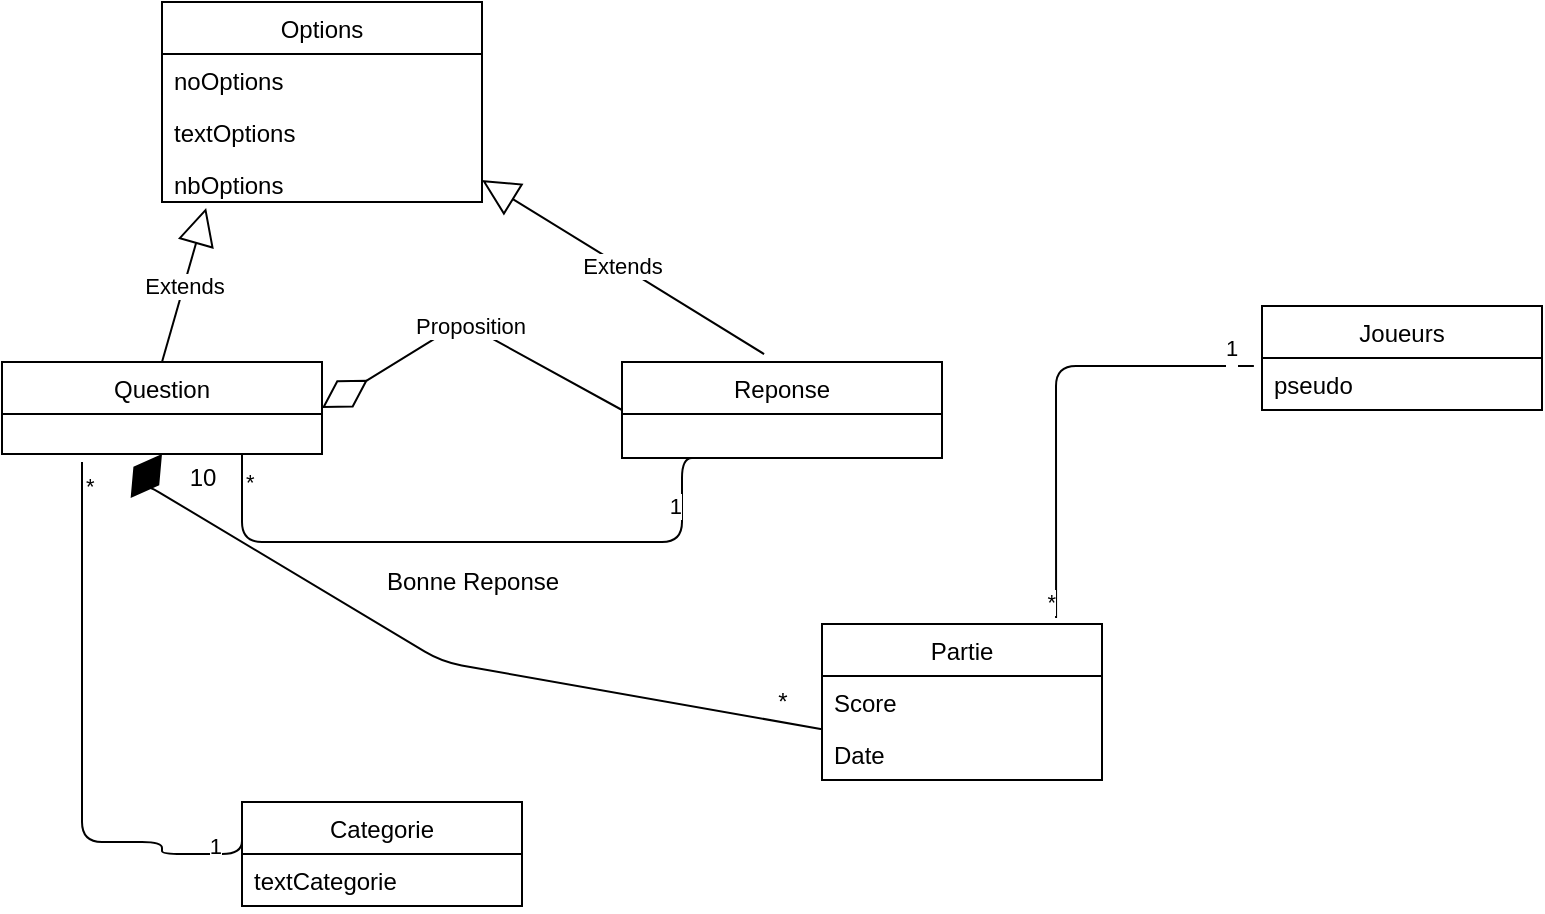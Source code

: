 <mxfile version="13.9.9" type="github" pages="4"><diagram id="8uqTqVBk6DSJwEeCUFeT" name="Page-1"><mxGraphModel dx="981" dy="588" grid="1" gridSize="10" guides="1" tooltips="1" connect="1" arrows="1" fold="1" page="1" pageScale="1" pageWidth="827" pageHeight="1169" math="0" shadow="0"><root><mxCell id="0"/><mxCell id="1" parent="0"/><mxCell id="9dXQxoBgT0vbuVRmPbSB-1" value="Options" style="swimlane;fontStyle=0;childLayout=stackLayout;horizontal=1;startSize=26;fillColor=none;horizontalStack=0;resizeParent=1;resizeParentMax=0;resizeLast=0;collapsible=1;marginBottom=0;" parent="1" vertex="1"><mxGeometry x="120" y="50" width="160" height="100" as="geometry"/></mxCell><mxCell id="9dXQxoBgT0vbuVRmPbSB-2" value="noOptions&#xA;" style="text;strokeColor=none;fillColor=none;align=left;verticalAlign=top;spacingLeft=4;spacingRight=4;overflow=hidden;rotatable=0;points=[[0,0.5],[1,0.5]];portConstraint=eastwest;" parent="9dXQxoBgT0vbuVRmPbSB-1" vertex="1"><mxGeometry y="26" width="160" height="26" as="geometry"/></mxCell><mxCell id="9dXQxoBgT0vbuVRmPbSB-3" value="textOptions" style="text;strokeColor=none;fillColor=none;align=left;verticalAlign=top;spacingLeft=4;spacingRight=4;overflow=hidden;rotatable=0;points=[[0,0.5],[1,0.5]];portConstraint=eastwest;" parent="9dXQxoBgT0vbuVRmPbSB-1" vertex="1"><mxGeometry y="52" width="160" height="26" as="geometry"/></mxCell><mxCell id="9dXQxoBgT0vbuVRmPbSB-4" value="nbOptions&#xA;" style="text;strokeColor=none;fillColor=none;align=left;verticalAlign=top;spacingLeft=4;spacingRight=4;overflow=hidden;rotatable=0;points=[[0,0.5],[1,0.5]];portConstraint=eastwest;" parent="9dXQxoBgT0vbuVRmPbSB-1" vertex="1"><mxGeometry y="78" width="160" height="22" as="geometry"/></mxCell><mxCell id="9dXQxoBgT0vbuVRmPbSB-5" value="Question" style="swimlane;fontStyle=0;childLayout=stackLayout;horizontal=1;startSize=26;fillColor=none;horizontalStack=0;resizeParent=1;resizeParentMax=0;resizeLast=0;collapsible=1;marginBottom=0;" parent="1" vertex="1"><mxGeometry x="40" y="230" width="160" height="46" as="geometry"/></mxCell><mxCell id="9dXQxoBgT0vbuVRmPbSB-12" value="Reponse" style="swimlane;fontStyle=0;childLayout=stackLayout;horizontal=1;startSize=26;fillColor=none;horizontalStack=0;resizeParent=1;resizeParentMax=0;resizeLast=0;collapsible=1;marginBottom=0;" parent="1" vertex="1"><mxGeometry x="350" y="230" width="160" height="48" as="geometry"/></mxCell><mxCell id="9dXQxoBgT0vbuVRmPbSB-20" value="Extends" style="endArrow=block;endSize=16;endFill=0;html=1;entryX=0.138;entryY=1.136;entryDx=0;entryDy=0;entryPerimeter=0;exitX=0.5;exitY=0;exitDx=0;exitDy=0;" parent="1" source="9dXQxoBgT0vbuVRmPbSB-5" target="9dXQxoBgT0vbuVRmPbSB-4" edge="1"><mxGeometry width="160" relative="1" as="geometry"><mxPoint x="160" y="220" as="sourcePoint"/><mxPoint x="320" y="220" as="targetPoint"/></mxGeometry></mxCell><mxCell id="9dXQxoBgT0vbuVRmPbSB-21" value="Extends" style="endArrow=block;endSize=16;endFill=0;html=1;entryX=1;entryY=0.5;entryDx=0;entryDy=0;exitX=0.444;exitY=-0.083;exitDx=0;exitDy=0;exitPerimeter=0;" parent="1" source="9dXQxoBgT0vbuVRmPbSB-12" target="9dXQxoBgT0vbuVRmPbSB-4" edge="1"><mxGeometry width="160" relative="1" as="geometry"><mxPoint x="210" y="240" as="sourcePoint"/><mxPoint x="236.08" y="160.99" as="targetPoint"/></mxGeometry></mxCell><mxCell id="9dXQxoBgT0vbuVRmPbSB-22" value="Proposition" style="endArrow=diamondThin;endFill=0;endSize=24;html=1;entryX=1;entryY=0.5;entryDx=0;entryDy=0;exitX=0;exitY=0.5;exitDx=0;exitDy=0;" parent="1" source="9dXQxoBgT0vbuVRmPbSB-12" target="9dXQxoBgT0vbuVRmPbSB-5" edge="1"><mxGeometry width="160" relative="1" as="geometry"><mxPoint x="180" y="330" as="sourcePoint"/><mxPoint x="340" y="330" as="targetPoint"/><Array as="points"><mxPoint x="270" y="210"/></Array></mxGeometry></mxCell><mxCell id="9dXQxoBgT0vbuVRmPbSB-26" value="" style="endArrow=none;html=1;edgeStyle=orthogonalEdgeStyle;exitX=0.75;exitY=1;exitDx=0;exitDy=0;entryX=0.25;entryY=1;entryDx=0;entryDy=0;" parent="1" source="9dXQxoBgT0vbuVRmPbSB-5" target="9dXQxoBgT0vbuVRmPbSB-12" edge="1"><mxGeometry relative="1" as="geometry"><mxPoint x="220" y="310" as="sourcePoint"/><mxPoint x="380" y="310" as="targetPoint"/><Array as="points"><mxPoint x="160" y="320"/><mxPoint x="380" y="320"/><mxPoint x="380" y="278"/></Array></mxGeometry></mxCell><mxCell id="9dXQxoBgT0vbuVRmPbSB-27" value="*" style="edgeLabel;resizable=0;html=1;align=left;verticalAlign=bottom;" parent="9dXQxoBgT0vbuVRmPbSB-26" connectable="0" vertex="1"><mxGeometry x="-1" relative="1" as="geometry"><mxPoint y="22" as="offset"/></mxGeometry></mxCell><mxCell id="9dXQxoBgT0vbuVRmPbSB-28" value="1" style="edgeLabel;resizable=0;html=1;align=right;verticalAlign=bottom;" parent="9dXQxoBgT0vbuVRmPbSB-26" connectable="0" vertex="1"><mxGeometry x="1" relative="1" as="geometry"><mxPoint x="-10" y="32" as="offset"/></mxGeometry></mxCell><mxCell id="9dXQxoBgT0vbuVRmPbSB-29" value="Bonne Reponse" style="text;html=1;align=center;verticalAlign=middle;resizable=0;points=[];autosize=1;" parent="1" vertex="1"><mxGeometry x="220" y="330" width="110" height="20" as="geometry"/></mxCell><mxCell id="9dXQxoBgT0vbuVRmPbSB-30" value="Categorie" style="swimlane;fontStyle=0;childLayout=stackLayout;horizontal=1;startSize=26;fillColor=none;horizontalStack=0;resizeParent=1;resizeParentMax=0;resizeLast=0;collapsible=1;marginBottom=0;" parent="1" vertex="1"><mxGeometry x="160" y="450" width="140" height="52" as="geometry"/></mxCell><mxCell id="9dXQxoBgT0vbuVRmPbSB-31" value="textCategorie" style="text;strokeColor=none;fillColor=none;align=left;verticalAlign=top;spacingLeft=4;spacingRight=4;overflow=hidden;rotatable=0;points=[[0,0.5],[1,0.5]];portConstraint=eastwest;" parent="9dXQxoBgT0vbuVRmPbSB-30" vertex="1"><mxGeometry y="26" width="140" height="26" as="geometry"/></mxCell><mxCell id="9dXQxoBgT0vbuVRmPbSB-43" value="" style="endArrow=none;html=1;edgeStyle=orthogonalEdgeStyle;entryX=0;entryY=0.25;entryDx=0;entryDy=0;" parent="1" target="9dXQxoBgT0vbuVRmPbSB-30" edge="1"><mxGeometry relative="1" as="geometry"><mxPoint x="80" y="280" as="sourcePoint"/><mxPoint x="240" y="420" as="targetPoint"/><Array as="points"><mxPoint x="80" y="470"/><mxPoint x="120" y="470"/><mxPoint x="120" y="476"/><mxPoint x="160" y="476"/></Array></mxGeometry></mxCell><mxCell id="9dXQxoBgT0vbuVRmPbSB-44" value="*" style="edgeLabel;resizable=0;html=1;align=left;verticalAlign=bottom;" parent="9dXQxoBgT0vbuVRmPbSB-43" connectable="0" vertex="1"><mxGeometry x="-1" relative="1" as="geometry"><mxPoint y="20" as="offset"/></mxGeometry></mxCell><mxCell id="9dXQxoBgT0vbuVRmPbSB-45" value="1" style="edgeLabel;resizable=0;html=1;align=right;verticalAlign=bottom;" parent="9dXQxoBgT0vbuVRmPbSB-43" connectable="0" vertex="1"><mxGeometry x="1" relative="1" as="geometry"><mxPoint x="-10" y="17" as="offset"/></mxGeometry></mxCell><mxCell id="9dXQxoBgT0vbuVRmPbSB-46" value="Partie" style="swimlane;fontStyle=0;childLayout=stackLayout;horizontal=1;startSize=26;fillColor=none;horizontalStack=0;resizeParent=1;resizeParentMax=0;resizeLast=0;collapsible=1;marginBottom=0;" parent="1" vertex="1"><mxGeometry x="450" y="361" width="140" height="78" as="geometry"/></mxCell><mxCell id="9dXQxoBgT0vbuVRmPbSB-47" value="Score" style="text;strokeColor=none;fillColor=none;align=left;verticalAlign=top;spacingLeft=4;spacingRight=4;overflow=hidden;rotatable=0;points=[[0,0.5],[1,0.5]];portConstraint=eastwest;" parent="9dXQxoBgT0vbuVRmPbSB-46" vertex="1"><mxGeometry y="26" width="140" height="26" as="geometry"/></mxCell><mxCell id="9dXQxoBgT0vbuVRmPbSB-48" value="Date" style="text;strokeColor=none;fillColor=none;align=left;verticalAlign=top;spacingLeft=4;spacingRight=4;overflow=hidden;rotatable=0;points=[[0,0.5],[1,0.5]];portConstraint=eastwest;" parent="9dXQxoBgT0vbuVRmPbSB-46" vertex="1"><mxGeometry y="52" width="140" height="26" as="geometry"/></mxCell><mxCell id="9dXQxoBgT0vbuVRmPbSB-50" value="" style="endArrow=diamondThin;endFill=1;endSize=24;html=1;entryX=0.5;entryY=1;entryDx=0;entryDy=0;" parent="1" source="9dXQxoBgT0vbuVRmPbSB-48" target="9dXQxoBgT0vbuVRmPbSB-5" edge="1"><mxGeometry width="160" relative="1" as="geometry"><mxPoint x="350" y="490" as="sourcePoint"/><mxPoint x="510" y="490" as="targetPoint"/><Array as="points"><mxPoint x="260" y="380"/><mxPoint x="110" y="290"/></Array></mxGeometry></mxCell><mxCell id="9dXQxoBgT0vbuVRmPbSB-51" value="*" style="text;html=1;align=center;verticalAlign=middle;resizable=0;points=[];autosize=1;" parent="1" vertex="1"><mxGeometry x="420" y="390" width="20" height="20" as="geometry"/></mxCell><mxCell id="9dXQxoBgT0vbuVRmPbSB-52" value="&lt;div&gt;10&lt;/div&gt;" style="text;html=1;align=center;verticalAlign=middle;resizable=0;points=[];autosize=1;" parent="1" vertex="1"><mxGeometry x="60" y="278" width="160" height="20" as="geometry"/></mxCell><mxCell id="9dXQxoBgT0vbuVRmPbSB-53" value="Joueurs" style="swimlane;fontStyle=0;childLayout=stackLayout;horizontal=1;startSize=26;fillColor=none;horizontalStack=0;resizeParent=1;resizeParentMax=0;resizeLast=0;collapsible=1;marginBottom=0;" parent="1" vertex="1"><mxGeometry x="670" y="202" width="140" height="52" as="geometry"><mxRectangle x="620" y="201" width="80" height="26" as="alternateBounds"/></mxGeometry></mxCell><mxCell id="9dXQxoBgT0vbuVRmPbSB-57" value="pseudo " style="text;strokeColor=none;fillColor=none;align=left;verticalAlign=top;spacingLeft=4;spacingRight=4;overflow=hidden;rotatable=0;points=[[0,0.5],[1,0.5]];portConstraint=eastwest;" parent="9dXQxoBgT0vbuVRmPbSB-53" vertex="1"><mxGeometry y="26" width="140" height="26" as="geometry"/></mxCell><mxCell id="9dXQxoBgT0vbuVRmPbSB-60" value="" style="endArrow=none;html=1;edgeStyle=orthogonalEdgeStyle;exitX=-0.029;exitY=0.154;exitDx=0;exitDy=0;exitPerimeter=0;entryX=0.836;entryY=-0.038;entryDx=0;entryDy=0;entryPerimeter=0;" parent="1" source="9dXQxoBgT0vbuVRmPbSB-57" target="9dXQxoBgT0vbuVRmPbSB-46" edge="1"><mxGeometry relative="1" as="geometry"><mxPoint x="480" y="340" as="sourcePoint"/><mxPoint x="640" y="340" as="targetPoint"/></mxGeometry></mxCell><mxCell id="9dXQxoBgT0vbuVRmPbSB-61" value="&lt;div&gt;1&lt;/div&gt;&lt;div&gt;&lt;br&gt;&lt;/div&gt;" style="edgeLabel;resizable=0;html=1;align=left;verticalAlign=bottom;" parent="9dXQxoBgT0vbuVRmPbSB-60" connectable="0" vertex="1"><mxGeometry x="-1" relative="1" as="geometry"><mxPoint x="-15.94" y="12" as="offset"/></mxGeometry></mxCell><mxCell id="9dXQxoBgT0vbuVRmPbSB-62" value="*" style="edgeLabel;resizable=0;html=1;align=right;verticalAlign=bottom;" parent="9dXQxoBgT0vbuVRmPbSB-60" connectable="0" vertex="1"><mxGeometry x="1" relative="1" as="geometry"/></mxCell></root></mxGraphModel></diagram><diagram id="IT2Lac49X_IgaQmDjSsq" name="Page-2"><mxGraphModel dx="1154" dy="692" grid="1" gridSize="10" guides="1" tooltips="1" connect="1" arrows="1" fold="1" page="1" pageScale="1" pageWidth="827" pageHeight="1169" math="0" shadow="0"><root><mxCell id="woShOk7b1ySBvYqfaEYB-0"/><mxCell id="woShOk7b1ySBvYqfaEYB-1" parent="woShOk7b1ySBvYqfaEYB-0"/><mxCell id="woShOk7b1ySBvYqfaEYB-6" value="Client" style="swimlane;fontStyle=1;align=center;verticalAlign=top;childLayout=stackLayout;horizontal=1;startSize=26;horizontalStack=0;resizeParent=1;resizeParentMax=0;resizeLast=0;collapsible=1;marginBottom=0;" vertex="1" parent="woShOk7b1ySBvYqfaEYB-1"><mxGeometry x="330" y="240" width="120" height="60" as="geometry"/></mxCell><mxCell id="woShOk7b1ySBvYqfaEYB-7" value="" style="line;strokeWidth=1;fillColor=none;align=left;verticalAlign=middle;spacingTop=-1;spacingLeft=3;spacingRight=3;rotatable=0;labelPosition=right;points=[];portConstraint=eastwest;" vertex="1" parent="woShOk7b1ySBvYqfaEYB-6"><mxGeometry y="26" width="120" height="34" as="geometry"/></mxCell><mxCell id="PECCXjCTpFToL_5iDDFT-0" value="JFrame" style="swimlane;fontStyle=1;align=center;verticalAlign=top;childLayout=stackLayout;horizontal=1;startSize=26;horizontalStack=0;resizeParent=1;resizeParentMax=0;resizeLast=0;collapsible=1;marginBottom=0;" vertex="1" parent="woShOk7b1ySBvYqfaEYB-1"><mxGeometry x="330" y="60" width="120" height="60" as="geometry"/></mxCell><mxCell id="PECCXjCTpFToL_5iDDFT-1" value="" style="line;strokeWidth=1;fillColor=none;align=left;verticalAlign=middle;spacingTop=-1;spacingLeft=3;spacingRight=3;rotatable=0;labelPosition=right;points=[];portConstraint=eastwest;" vertex="1" parent="PECCXjCTpFToL_5iDDFT-0"><mxGeometry y="26" width="120" height="34" as="geometry"/></mxCell><mxCell id="PECCXjCTpFToL_5iDDFT-2" value="Socket" style="swimlane;fontStyle=1;align=center;verticalAlign=top;childLayout=stackLayout;horizontal=1;startSize=26;horizontalStack=0;resizeParent=1;resizeParentMax=0;resizeLast=0;collapsible=1;marginBottom=0;" vertex="1" parent="woShOk7b1ySBvYqfaEYB-1"><mxGeometry x="80" y="130" width="120" height="60" as="geometry"/></mxCell><mxCell id="PECCXjCTpFToL_5iDDFT-3" value="" style="line;strokeWidth=1;fillColor=none;align=left;verticalAlign=middle;spacingTop=-1;spacingLeft=3;spacingRight=3;rotatable=0;labelPosition=right;points=[];portConstraint=eastwest;" vertex="1" parent="PECCXjCTpFToL_5iDDFT-2"><mxGeometry y="26" width="120" height="34" as="geometry"/></mxCell><mxCell id="PECCXjCTpFToL_5iDDFT-4" value="PrintWriter" style="swimlane;fontStyle=1;align=center;verticalAlign=top;childLayout=stackLayout;horizontal=1;startSize=26;horizontalStack=0;resizeParent=1;resizeParentMax=0;resizeLast=0;collapsible=1;marginBottom=0;" vertex="1" parent="woShOk7b1ySBvYqfaEYB-1"><mxGeometry x="80" y="270" width="120" height="60" as="geometry"/></mxCell><mxCell id="PECCXjCTpFToL_5iDDFT-5" value="" style="line;strokeWidth=1;fillColor=none;align=left;verticalAlign=middle;spacingTop=-1;spacingLeft=3;spacingRight=3;rotatable=0;labelPosition=right;points=[];portConstraint=eastwest;" vertex="1" parent="PECCXjCTpFToL_5iDDFT-4"><mxGeometry y="26" width="120" height="34" as="geometry"/></mxCell><mxCell id="PECCXjCTpFToL_5iDDFT-8" value="BufferedReader" style="swimlane;fontStyle=1;align=center;verticalAlign=top;childLayout=stackLayout;horizontal=1;startSize=26;horizontalStack=0;resizeParent=1;resizeParentMax=0;resizeLast=0;collapsible=1;marginBottom=0;" vertex="1" parent="woShOk7b1ySBvYqfaEYB-1"><mxGeometry x="90" y="500" width="120" height="60" as="geometry"/></mxCell><mxCell id="PECCXjCTpFToL_5iDDFT-9" value="" style="line;strokeWidth=1;fillColor=none;align=left;verticalAlign=middle;spacingTop=-1;spacingLeft=3;spacingRight=3;rotatable=0;labelPosition=right;points=[];portConstraint=eastwest;" vertex="1" parent="PECCXjCTpFToL_5iDDFT-8"><mxGeometry y="26" width="120" height="34" as="geometry"/></mxCell><mxCell id="PECCXjCTpFToL_5iDDFT-10" value="JButton" style="swimlane;fontStyle=1;align=center;verticalAlign=top;childLayout=stackLayout;horizontal=1;startSize=26;horizontalStack=0;resizeParent=1;resizeParentMax=0;resizeLast=0;collapsible=1;marginBottom=0;" vertex="1" parent="woShOk7b1ySBvYqfaEYB-1"><mxGeometry x="640" y="150" width="120" height="60" as="geometry"/></mxCell><mxCell id="PECCXjCTpFToL_5iDDFT-11" value="" style="line;strokeWidth=1;fillColor=none;align=left;verticalAlign=middle;spacingTop=-1;spacingLeft=3;spacingRight=3;rotatable=0;labelPosition=right;points=[];portConstraint=eastwest;" vertex="1" parent="PECCXjCTpFToL_5iDDFT-10"><mxGeometry y="26" width="120" height="34" as="geometry"/></mxCell><mxCell id="PECCXjCTpFToL_5iDDFT-12" value="JTextArea" style="swimlane;fontStyle=1;align=center;verticalAlign=top;childLayout=stackLayout;horizontal=1;startSize=26;horizontalStack=0;resizeParent=1;resizeParentMax=0;resizeLast=0;collapsible=1;marginBottom=0;" vertex="1" parent="woShOk7b1ySBvYqfaEYB-1"><mxGeometry x="650" y="290" width="120" height="60" as="geometry"/></mxCell><mxCell id="PECCXjCTpFToL_5iDDFT-13" value="" style="line;strokeWidth=1;fillColor=none;align=left;verticalAlign=middle;spacingTop=-1;spacingLeft=3;spacingRight=3;rotatable=0;labelPosition=right;points=[];portConstraint=eastwest;" vertex="1" parent="PECCXjCTpFToL_5iDDFT-12"><mxGeometry y="26" width="120" height="34" as="geometry"/></mxCell><mxCell id="PECCXjCTpFToL_5iDDFT-14" value="Ecouteur" style="swimlane;fontStyle=1;align=center;verticalAlign=top;childLayout=stackLayout;horizontal=1;startSize=26;horizontalStack=0;resizeParent=1;resizeParentMax=0;resizeLast=0;collapsible=1;marginBottom=0;" vertex="1" parent="woShOk7b1ySBvYqfaEYB-1"><mxGeometry x="330" y="500" width="120" height="60" as="geometry"/></mxCell><mxCell id="PECCXjCTpFToL_5iDDFT-15" value="" style="line;strokeWidth=1;fillColor=none;align=left;verticalAlign=middle;spacingTop=-1;spacingLeft=3;spacingRight=3;rotatable=0;labelPosition=right;points=[];portConstraint=eastwest;" vertex="1" parent="PECCXjCTpFToL_5iDDFT-14"><mxGeometry y="26" width="120" height="34" as="geometry"/></mxCell><mxCell id="86G_rzTXYWNFgY4GXT5H-0" value="Thread" style="swimlane;fontStyle=1;align=center;verticalAlign=top;childLayout=stackLayout;horizontal=1;startSize=26;horizontalStack=0;resizeParent=1;resizeParentMax=0;resizeLast=0;collapsible=1;marginBottom=0;" vertex="1" parent="woShOk7b1ySBvYqfaEYB-1"><mxGeometry x="330" y="360" width="120" height="56" as="geometry"/></mxCell><mxCell id="86G_rzTXYWNFgY4GXT5H-1" value="" style="line;strokeWidth=1;fillColor=none;align=left;verticalAlign=middle;spacingTop=-1;spacingLeft=3;spacingRight=3;rotatable=0;labelPosition=right;points=[];portConstraint=eastwest;" vertex="1" parent="86G_rzTXYWNFgY4GXT5H-0"><mxGeometry y="26" width="120" height="30" as="geometry"/></mxCell><mxCell id="86G_rzTXYWNFgY4GXT5H-3" value="" style="endArrow=block;endSize=16;endFill=0;html=1;exitX=0.5;exitY=0;exitDx=0;exitDy=0;" edge="1" parent="woShOk7b1ySBvYqfaEYB-1" source="woShOk7b1ySBvYqfaEYB-6" target="PECCXjCTpFToL_5iDDFT-1"><mxGeometry width="160" relative="1" as="geometry"><mxPoint x="440" y="340" as="sourcePoint"/><mxPoint x="600" y="340" as="targetPoint"/></mxGeometry></mxCell><mxCell id="86G_rzTXYWNFgY4GXT5H-5" value="" style="endArrow=diamondThin;endFill=1;endSize=24;html=1;entryX=0;entryY=0.5;entryDx=0;entryDy=0;" edge="1" parent="woShOk7b1ySBvYqfaEYB-1" target="woShOk7b1ySBvYqfaEYB-6"><mxGeometry width="160" relative="1" as="geometry"><mxPoint x="200" y="170" as="sourcePoint"/><mxPoint x="360" y="170" as="targetPoint"/></mxGeometry></mxCell><mxCell id="86G_rzTXYWNFgY4GXT5H-6" value="" style="endArrow=diamondThin;endFill=1;endSize=24;html=1;entryX=0.006;entryY=0.578;entryDx=0;entryDy=0;exitX=1;exitY=0.5;exitDx=0;exitDy=0;entryPerimeter=0;" edge="1" parent="woShOk7b1ySBvYqfaEYB-1" source="PECCXjCTpFToL_5iDDFT-4" target="woShOk7b1ySBvYqfaEYB-7"><mxGeometry width="160" relative="1" as="geometry"><mxPoint x="210.0" y="180.0" as="sourcePoint"/><mxPoint x="340.0" y="280" as="targetPoint"/></mxGeometry></mxCell><mxCell id="86G_rzTXYWNFgY4GXT5H-7" value="" style="endArrow=diamondThin;endFill=1;endSize=24;html=1;exitX=1;exitY=0.5;exitDx=0;exitDy=0;" edge="1" parent="woShOk7b1ySBvYqfaEYB-1" source="PECCXjCTpFToL_5iDDFT-8"><mxGeometry width="160" relative="1" as="geometry"><mxPoint x="200.0" y="440.0" as="sourcePoint"/><mxPoint x="330" y="530" as="targetPoint"/></mxGeometry></mxCell><mxCell id="86G_rzTXYWNFgY4GXT5H-8" value="" style="endArrow=block;endSize=16;endFill=0;html=1;exitX=0.5;exitY=0;exitDx=0;exitDy=0;" edge="1" parent="woShOk7b1ySBvYqfaEYB-1" source="PECCXjCTpFToL_5iDDFT-14"><mxGeometry width="160" relative="1" as="geometry"><mxPoint x="390.0" y="476" as="sourcePoint"/><mxPoint x="389.41" y="416" as="targetPoint"/></mxGeometry></mxCell><mxCell id="86G_rzTXYWNFgY4GXT5H-9" value="" style="endArrow=diamondThin;endFill=1;endSize=24;html=1;entryX=1;entryY=0.5;entryDx=0;entryDy=0;exitX=0.021;exitY=0.526;exitDx=0;exitDy=0;exitPerimeter=0;" edge="1" parent="woShOk7b1ySBvYqfaEYB-1" source="PECCXjCTpFToL_5iDDFT-11" target="woShOk7b1ySBvYqfaEYB-6"><mxGeometry width="160" relative="1" as="geometry"><mxPoint x="440.0" y="170.0" as="sourcePoint"/><mxPoint x="570.0" y="270" as="targetPoint"/></mxGeometry></mxCell><mxCell id="86G_rzTXYWNFgY4GXT5H-10" value="" style="endArrow=diamondThin;endFill=1;endSize=24;html=1;exitX=0;exitY=0.5;exitDx=0;exitDy=0;" edge="1" parent="woShOk7b1ySBvYqfaEYB-1" source="PECCXjCTpFToL_5iDDFT-12"><mxGeometry width="160" relative="1" as="geometry"><mxPoint x="652.52" y="203.884" as="sourcePoint"/><mxPoint x="450" y="280" as="targetPoint"/></mxGeometry></mxCell><mxCell id="86G_rzTXYWNFgY4GXT5H-11" value="" style="endArrow=open;endFill=1;endSize=12;html=1;exitX=1;exitY=0.75;exitDx=0;exitDy=0;" edge="1" parent="woShOk7b1ySBvYqfaEYB-1" source="PECCXjCTpFToL_5iDDFT-14"><mxGeometry width="160" relative="1" as="geometry"><mxPoint x="490" y="350" as="sourcePoint"/><mxPoint x="650" y="350" as="targetPoint"/></mxGeometry></mxCell></root></mxGraphModel></diagram><diagram id="gmWEJswhT5qm6IOlA8R6" name="Page-3"><mxGraphModel dx="981" dy="588" grid="1" gridSize="10" guides="1" tooltips="1" connect="1" arrows="1" fold="1" page="1" pageScale="1" pageWidth="827" pageHeight="1169" math="0" shadow="0"><root><mxCell id="3WXs_BWmUYq2_AG05rb_-0"/><mxCell id="3WXs_BWmUYq2_AG05rb_-1" parent="3WXs_BWmUYq2_AG05rb_-0"/><mxCell id="3WXs_BWmUYq2_AG05rb_-2" value="Serveur" style="swimlane;fontStyle=1;align=center;verticalAlign=top;childLayout=stackLayout;horizontal=1;startSize=26;horizontalStack=0;resizeParent=1;resizeParentMax=0;resizeLast=0;collapsible=1;marginBottom=0;" vertex="1" parent="3WXs_BWmUYq2_AG05rb_-1"><mxGeometry x="230" y="160" width="120" height="60" as="geometry"/></mxCell><mxCell id="3WXs_BWmUYq2_AG05rb_-3" value="" style="line;strokeWidth=1;fillColor=none;align=left;verticalAlign=middle;spacingTop=-1;spacingLeft=3;spacingRight=3;rotatable=0;labelPosition=right;points=[];portConstraint=eastwest;" vertex="1" parent="3WXs_BWmUYq2_AG05rb_-2"><mxGeometry y="26" width="120" height="34" as="geometry"/></mxCell><mxCell id="4BMNqTppo5CSjamNSOWh-16" value="" style="endArrow=diamondThin;endFill=1;endSize=24;html=1;exitX=0.5;exitY=0;exitDx=0;exitDy=0;entryX=1;entryY=1;entryDx=0;entryDy=0;" edge="1" parent="3WXs_BWmUYq2_AG05rb_-2" source="4BMNqTppo5CSjamNSOWh-2"><mxGeometry width="160" relative="1" as="geometry"><mxPoint x="200" y="70" as="sourcePoint"/><mxPoint x="60" y="60" as="targetPoint"/></mxGeometry></mxCell><mxCell id="4BMNqTppo5CSjamNSOWh-0" value="RelationClient" style="swimlane;fontStyle=1;align=center;verticalAlign=top;childLayout=stackLayout;horizontal=1;startSize=26;horizontalStack=0;resizeParent=1;resizeParentMax=0;resizeLast=0;collapsible=1;marginBottom=0;" vertex="1" parent="3WXs_BWmUYq2_AG05rb_-1"><mxGeometry x="510" y="150" width="120" height="60" as="geometry"/></mxCell><mxCell id="4BMNqTppo5CSjamNSOWh-1" value="" style="line;strokeWidth=1;fillColor=none;align=left;verticalAlign=middle;spacingTop=-1;spacingLeft=3;spacingRight=3;rotatable=0;labelPosition=right;points=[];portConstraint=eastwest;" vertex="1" parent="4BMNqTppo5CSjamNSOWh-0"><mxGeometry y="26" width="120" height="34" as="geometry"/></mxCell><mxCell id="4BMNqTppo5CSjamNSOWh-2" value="SocketServeur" style="swimlane;fontStyle=1;align=center;verticalAlign=top;childLayout=stackLayout;horizontal=1;startSize=26;horizontalStack=0;resizeParent=1;resizeParentMax=0;resizeLast=0;collapsible=1;marginBottom=0;" vertex="1" parent="3WXs_BWmUYq2_AG05rb_-1"><mxGeometry x="230" y="330" width="120" height="60" as="geometry"/></mxCell><mxCell id="4BMNqTppo5CSjamNSOWh-3" value="" style="line;strokeWidth=1;fillColor=none;align=left;verticalAlign=middle;spacingTop=-1;spacingLeft=3;spacingRight=3;rotatable=0;labelPosition=right;points=[];portConstraint=eastwest;" vertex="1" parent="4BMNqTppo5CSjamNSOWh-2"><mxGeometry y="26" width="120" height="34" as="geometry"/></mxCell><mxCell id="4BMNqTppo5CSjamNSOWh-4" value="Thread" style="swimlane;fontStyle=1;align=center;verticalAlign=top;childLayout=stackLayout;horizontal=1;startSize=26;horizontalStack=0;resizeParent=1;resizeParentMax=0;resizeLast=0;collapsible=1;marginBottom=0;" vertex="1" parent="3WXs_BWmUYq2_AG05rb_-1"><mxGeometry x="230" y="50" width="120" height="56" as="geometry"/></mxCell><mxCell id="4BMNqTppo5CSjamNSOWh-5" value="" style="line;strokeWidth=1;fillColor=none;align=left;verticalAlign=middle;spacingTop=-1;spacingLeft=3;spacingRight=3;rotatable=0;labelPosition=right;points=[];portConstraint=eastwest;" vertex="1" parent="4BMNqTppo5CSjamNSOWh-4"><mxGeometry y="26" width="120" height="30" as="geometry"/></mxCell><mxCell id="4BMNqTppo5CSjamNSOWh-17" value="" style="endArrow=diamondThin;endFill=0;endSize=24;html=1;exitX=0.5;exitY=0;exitDx=0;exitDy=0;" edge="1" parent="4BMNqTppo5CSjamNSOWh-4" source="3WXs_BWmUYq2_AG05rb_-2"><mxGeometry width="160" relative="1" as="geometry"><mxPoint x="-100" y="56" as="sourcePoint"/><mxPoint x="60" y="56" as="targetPoint"/></mxGeometry></mxCell><mxCell id="4BMNqTppo5CSjamNSOWh-6" value="Socket" style="swimlane;fontStyle=1;align=center;verticalAlign=top;childLayout=stackLayout;horizontal=1;startSize=26;horizontalStack=0;resizeParent=1;resizeParentMax=0;resizeLast=0;collapsible=1;marginBottom=0;" vertex="1" parent="3WXs_BWmUYq2_AG05rb_-1"><mxGeometry x="720" y="50" width="90" height="56" as="geometry"/></mxCell><mxCell id="4BMNqTppo5CSjamNSOWh-7" value="" style="line;strokeWidth=1;fillColor=none;align=left;verticalAlign=middle;spacingTop=-1;spacingLeft=3;spacingRight=3;rotatable=0;labelPosition=right;points=[];portConstraint=eastwest;" vertex="1" parent="4BMNqTppo5CSjamNSOWh-6"><mxGeometry y="26" width="90" height="30" as="geometry"/></mxCell><mxCell id="4BMNqTppo5CSjamNSOWh-8" value="BufferedReader" style="swimlane;fontStyle=1;align=center;verticalAlign=top;childLayout=stackLayout;horizontal=1;startSize=26;horizontalStack=0;resizeParent=1;resizeParentMax=0;resizeLast=0;collapsible=1;marginBottom=0;" vertex="1" parent="3WXs_BWmUYq2_AG05rb_-1"><mxGeometry x="690" y="160" width="120" height="60" as="geometry"/></mxCell><mxCell id="4BMNqTppo5CSjamNSOWh-9" value="" style="line;strokeWidth=1;fillColor=none;align=left;verticalAlign=middle;spacingTop=-1;spacingLeft=3;spacingRight=3;rotatable=0;labelPosition=right;points=[];portConstraint=eastwest;" vertex="1" parent="4BMNqTppo5CSjamNSOWh-8"><mxGeometry y="26" width="120" height="34" as="geometry"/></mxCell><mxCell id="4BMNqTppo5CSjamNSOWh-10" value="PrintWriter" style="swimlane;fontStyle=1;align=center;verticalAlign=top;childLayout=stackLayout;horizontal=1;startSize=26;horizontalStack=0;resizeParent=1;resizeParentMax=0;resizeLast=0;collapsible=1;marginBottom=0;" vertex="1" parent="3WXs_BWmUYq2_AG05rb_-1"><mxGeometry x="690" y="280" width="120" height="60" as="geometry"/></mxCell><mxCell id="4BMNqTppo5CSjamNSOWh-11" value="" style="line;strokeWidth=1;fillColor=none;align=left;verticalAlign=middle;spacingTop=-1;spacingLeft=3;spacingRight=3;rotatable=0;labelPosition=right;points=[];portConstraint=eastwest;" vertex="1" parent="4BMNqTppo5CSjamNSOWh-10"><mxGeometry y="26" width="120" height="34" as="geometry"/></mxCell><mxCell id="4BMNqTppo5CSjamNSOWh-12" value="" style="endArrow=diamondThin;endFill=1;endSize=24;html=1;exitX=0;exitY=0.5;exitDx=0;exitDy=0;entryX=1;entryY=0.25;entryDx=0;entryDy=0;" edge="1" parent="3WXs_BWmUYq2_AG05rb_-1" source="4BMNqTppo5CSjamNSOWh-6" target="4BMNqTppo5CSjamNSOWh-0"><mxGeometry width="160" relative="1" as="geometry"><mxPoint x="630" y="100" as="sourcePoint"/><mxPoint x="490" y="220" as="targetPoint"/></mxGeometry></mxCell><mxCell id="4BMNqTppo5CSjamNSOWh-13" value="" style="endArrow=diamondThin;endFill=1;endSize=24;html=1;exitX=0;exitY=0.75;exitDx=0;exitDy=0;entryX=1;entryY=0.5;entryDx=0;entryDy=0;" edge="1" parent="3WXs_BWmUYq2_AG05rb_-1" source="4BMNqTppo5CSjamNSOWh-8" target="4BMNqTppo5CSjamNSOWh-0"><mxGeometry width="160" relative="1" as="geometry"><mxPoint x="730" y="88" as="sourcePoint"/><mxPoint x="610" y="305" as="targetPoint"/></mxGeometry></mxCell><mxCell id="4BMNqTppo5CSjamNSOWh-14" value="" style="endArrow=diamondThin;endFill=1;endSize=24;html=1;exitX=0;exitY=0.5;exitDx=0;exitDy=0;entryX=1;entryY=1;entryDx=0;entryDy=0;" edge="1" parent="3WXs_BWmUYq2_AG05rb_-1" source="4BMNqTppo5CSjamNSOWh-10" target="4BMNqTppo5CSjamNSOWh-0"><mxGeometry width="160" relative="1" as="geometry"><mxPoint x="700" y="215" as="sourcePoint"/><mxPoint x="610" y="320" as="targetPoint"/></mxGeometry></mxCell><mxCell id="4BMNqTppo5CSjamNSOWh-15" value="" style="endArrow=diamondThin;endFill=1;endSize=24;html=1;exitX=0;exitY=0.5;exitDx=0;exitDy=0;" edge="1" parent="3WXs_BWmUYq2_AG05rb_-1" source="4BMNqTppo5CSjamNSOWh-0"><mxGeometry width="160" relative="1" as="geometry"><mxPoint x="430" y="270" as="sourcePoint"/><mxPoint x="350" y="180" as="targetPoint"/></mxGeometry></mxCell><mxCell id="4BMNqTppo5CSjamNSOWh-18" value="Partie" style="swimlane;fontStyle=1;align=center;verticalAlign=top;childLayout=stackLayout;horizontal=1;startSize=26;horizontalStack=0;resizeParent=1;resizeParentMax=0;resizeLast=0;collapsible=1;marginBottom=0;" vertex="1" parent="3WXs_BWmUYq2_AG05rb_-1"><mxGeometry x="510" y="330" width="120" height="60" as="geometry"/></mxCell><mxCell id="4BMNqTppo5CSjamNSOWh-19" value="" style="line;strokeWidth=1;fillColor=none;align=left;verticalAlign=middle;spacingTop=-1;spacingLeft=3;spacingRight=3;rotatable=0;labelPosition=right;points=[];portConstraint=eastwest;" vertex="1" parent="4BMNqTppo5CSjamNSOWh-18"><mxGeometry y="26" width="120" height="34" as="geometry"/></mxCell><mxCell id="hNgL6HL40sGXpH_6OpUY-0" value="" style="endArrow=open;endFill=1;endSize=12;html=1;entryX=1;entryY=1;entryDx=0;entryDy=0;exitX=0.25;exitY=0;exitDx=0;exitDy=0;" edge="1" parent="3WXs_BWmUYq2_AG05rb_-1" source="4BMNqTppo5CSjamNSOWh-18" target="3WXs_BWmUYq2_AG05rb_-2"><mxGeometry width="160" relative="1" as="geometry"><mxPoint x="330" y="300" as="sourcePoint"/><mxPoint x="490" y="300" as="targetPoint"/></mxGeometry></mxCell><mxCell id="hNgL6HL40sGXpH_6OpUY-1" value="1" style="edgeLabel;html=1;align=center;verticalAlign=middle;resizable=0;points=[];" vertex="1" connectable="0" parent="hNgL6HL40sGXpH_6OpUY-0"><mxGeometry x="0.801" y="-2" relative="1" as="geometry"><mxPoint as="offset"/></mxGeometry></mxCell><mxCell id="hNgL6HL40sGXpH_6OpUY-2" value="&lt;div&gt;0..1&lt;/div&gt;" style="edgeLabel;html=1;align=center;verticalAlign=middle;resizable=0;points=[];" vertex="1" connectable="0" parent="hNgL6HL40sGXpH_6OpUY-0"><mxGeometry x="-0.858" y="1" relative="1" as="geometry"><mxPoint as="offset"/></mxGeometry></mxCell></root></mxGraphModel></diagram><diagram id="JRgM8o5kX7bMeDiEAzdV" name="Page-4"><mxGraphModel dx="981" dy="588" grid="1" gridSize="10" guides="1" tooltips="1" connect="1" arrows="1" fold="1" page="1" pageScale="1" pageWidth="827" pageHeight="1169" math="0" shadow="0"><root><mxCell id="XwxpIZIRBu87c4M6l9PW-0"/><mxCell id="XwxpIZIRBu87c4M6l9PW-1" parent="XwxpIZIRBu87c4M6l9PW-0"/><mxCell id="XwxpIZIRBu87c4M6l9PW-2" value="UploadQuizz" style="swimlane;fontStyle=1;align=center;verticalAlign=top;childLayout=stackLayout;horizontal=1;startSize=26;horizontalStack=0;resizeParent=1;resizeParentMax=0;resizeLast=0;collapsible=1;marginBottom=0;" vertex="1" parent="XwxpIZIRBu87c4M6l9PW-1"><mxGeometry x="330" y="180" width="120" height="60" as="geometry"/></mxCell><mxCell id="XwxpIZIRBu87c4M6l9PW-3" value="" style="line;strokeWidth=1;fillColor=none;align=left;verticalAlign=middle;spacingTop=-1;spacingLeft=3;spacingRight=3;rotatable=0;labelPosition=right;points=[];portConstraint=eastwest;" vertex="1" parent="XwxpIZIRBu87c4M6l9PW-2"><mxGeometry y="26" width="120" height="34" as="geometry"/></mxCell></root></mxGraphModel></diagram></mxfile>
